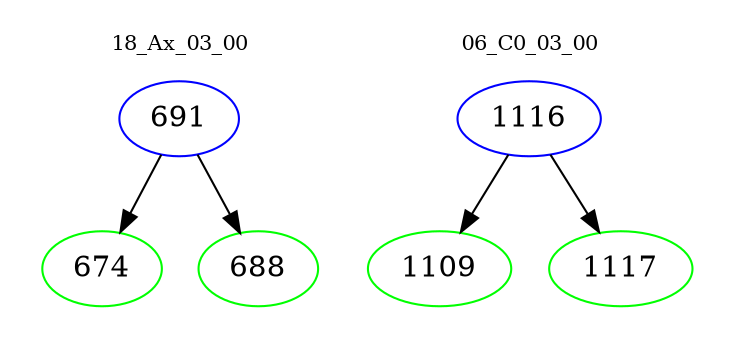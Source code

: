 digraph{
subgraph cluster_0 {
color = white
label = "18_Ax_03_00";
fontsize=10;
T0_691 [label="691", color="blue"]
T0_691 -> T0_674 [color="black"]
T0_674 [label="674", color="green"]
T0_691 -> T0_688 [color="black"]
T0_688 [label="688", color="green"]
}
subgraph cluster_1 {
color = white
label = "06_C0_03_00";
fontsize=10;
T1_1116 [label="1116", color="blue"]
T1_1116 -> T1_1109 [color="black"]
T1_1109 [label="1109", color="green"]
T1_1116 -> T1_1117 [color="black"]
T1_1117 [label="1117", color="green"]
}
}
